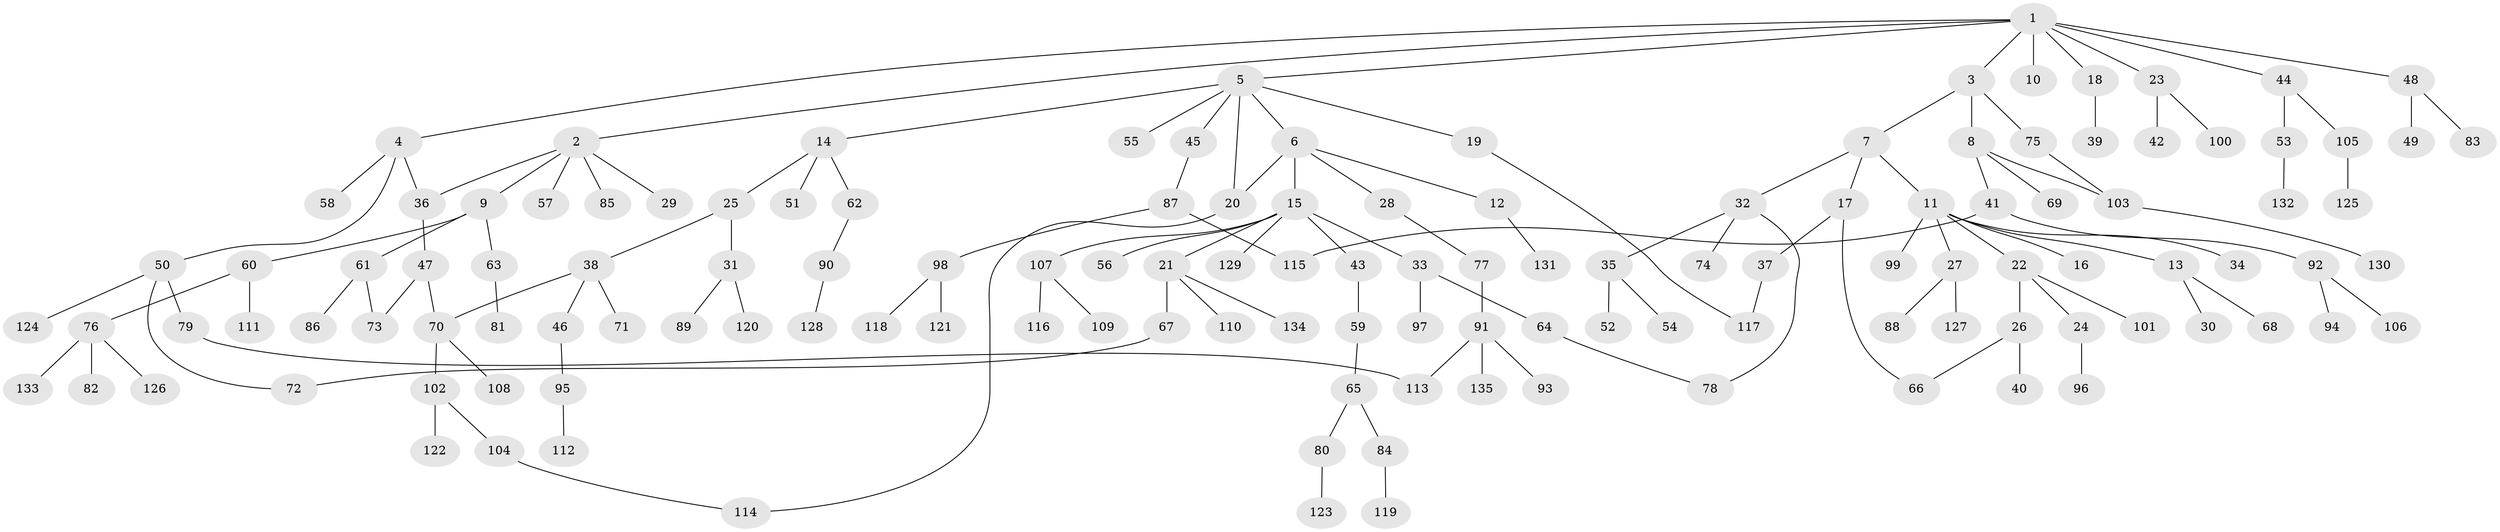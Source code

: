 // Generated by graph-tools (version 1.1) at 2025/25/03/09/25 03:25:26]
// undirected, 135 vertices, 146 edges
graph export_dot {
graph [start="1"]
  node [color=gray90,style=filled];
  1;
  2;
  3;
  4;
  5;
  6;
  7;
  8;
  9;
  10;
  11;
  12;
  13;
  14;
  15;
  16;
  17;
  18;
  19;
  20;
  21;
  22;
  23;
  24;
  25;
  26;
  27;
  28;
  29;
  30;
  31;
  32;
  33;
  34;
  35;
  36;
  37;
  38;
  39;
  40;
  41;
  42;
  43;
  44;
  45;
  46;
  47;
  48;
  49;
  50;
  51;
  52;
  53;
  54;
  55;
  56;
  57;
  58;
  59;
  60;
  61;
  62;
  63;
  64;
  65;
  66;
  67;
  68;
  69;
  70;
  71;
  72;
  73;
  74;
  75;
  76;
  77;
  78;
  79;
  80;
  81;
  82;
  83;
  84;
  85;
  86;
  87;
  88;
  89;
  90;
  91;
  92;
  93;
  94;
  95;
  96;
  97;
  98;
  99;
  100;
  101;
  102;
  103;
  104;
  105;
  106;
  107;
  108;
  109;
  110;
  111;
  112;
  113;
  114;
  115;
  116;
  117;
  118;
  119;
  120;
  121;
  122;
  123;
  124;
  125;
  126;
  127;
  128;
  129;
  130;
  131;
  132;
  133;
  134;
  135;
  1 -- 2;
  1 -- 3;
  1 -- 4;
  1 -- 5;
  1 -- 10;
  1 -- 18;
  1 -- 23;
  1 -- 44;
  1 -- 48;
  2 -- 9;
  2 -- 29;
  2 -- 57;
  2 -- 85;
  2 -- 36;
  3 -- 7;
  3 -- 8;
  3 -- 75;
  4 -- 36;
  4 -- 50;
  4 -- 58;
  5 -- 6;
  5 -- 14;
  5 -- 19;
  5 -- 45;
  5 -- 55;
  5 -- 20;
  6 -- 12;
  6 -- 15;
  6 -- 20;
  6 -- 28;
  7 -- 11;
  7 -- 17;
  7 -- 32;
  8 -- 41;
  8 -- 69;
  8 -- 103;
  9 -- 60;
  9 -- 61;
  9 -- 63;
  11 -- 13;
  11 -- 16;
  11 -- 22;
  11 -- 27;
  11 -- 34;
  11 -- 99;
  12 -- 131;
  13 -- 30;
  13 -- 68;
  14 -- 25;
  14 -- 51;
  14 -- 62;
  15 -- 21;
  15 -- 33;
  15 -- 43;
  15 -- 56;
  15 -- 107;
  15 -- 129;
  17 -- 37;
  17 -- 66;
  18 -- 39;
  19 -- 117;
  20 -- 114;
  21 -- 67;
  21 -- 110;
  21 -- 134;
  22 -- 24;
  22 -- 26;
  22 -- 101;
  23 -- 42;
  23 -- 100;
  24 -- 96;
  25 -- 31;
  25 -- 38;
  26 -- 40;
  26 -- 66;
  27 -- 88;
  27 -- 127;
  28 -- 77;
  31 -- 89;
  31 -- 120;
  32 -- 35;
  32 -- 74;
  32 -- 78;
  33 -- 64;
  33 -- 97;
  35 -- 52;
  35 -- 54;
  36 -- 47;
  37 -- 117;
  38 -- 46;
  38 -- 71;
  38 -- 70;
  41 -- 92;
  41 -- 115;
  43 -- 59;
  44 -- 53;
  44 -- 105;
  45 -- 87;
  46 -- 95;
  47 -- 70;
  47 -- 73;
  48 -- 49;
  48 -- 83;
  50 -- 79;
  50 -- 124;
  50 -- 72;
  53 -- 132;
  59 -- 65;
  60 -- 76;
  60 -- 111;
  61 -- 73;
  61 -- 86;
  62 -- 90;
  63 -- 81;
  64 -- 78;
  65 -- 80;
  65 -- 84;
  67 -- 72;
  70 -- 102;
  70 -- 108;
  75 -- 103;
  76 -- 82;
  76 -- 126;
  76 -- 133;
  77 -- 91;
  79 -- 113;
  80 -- 123;
  84 -- 119;
  87 -- 98;
  87 -- 115;
  90 -- 128;
  91 -- 93;
  91 -- 113;
  91 -- 135;
  92 -- 94;
  92 -- 106;
  95 -- 112;
  98 -- 118;
  98 -- 121;
  102 -- 104;
  102 -- 122;
  103 -- 130;
  104 -- 114;
  105 -- 125;
  107 -- 109;
  107 -- 116;
}
